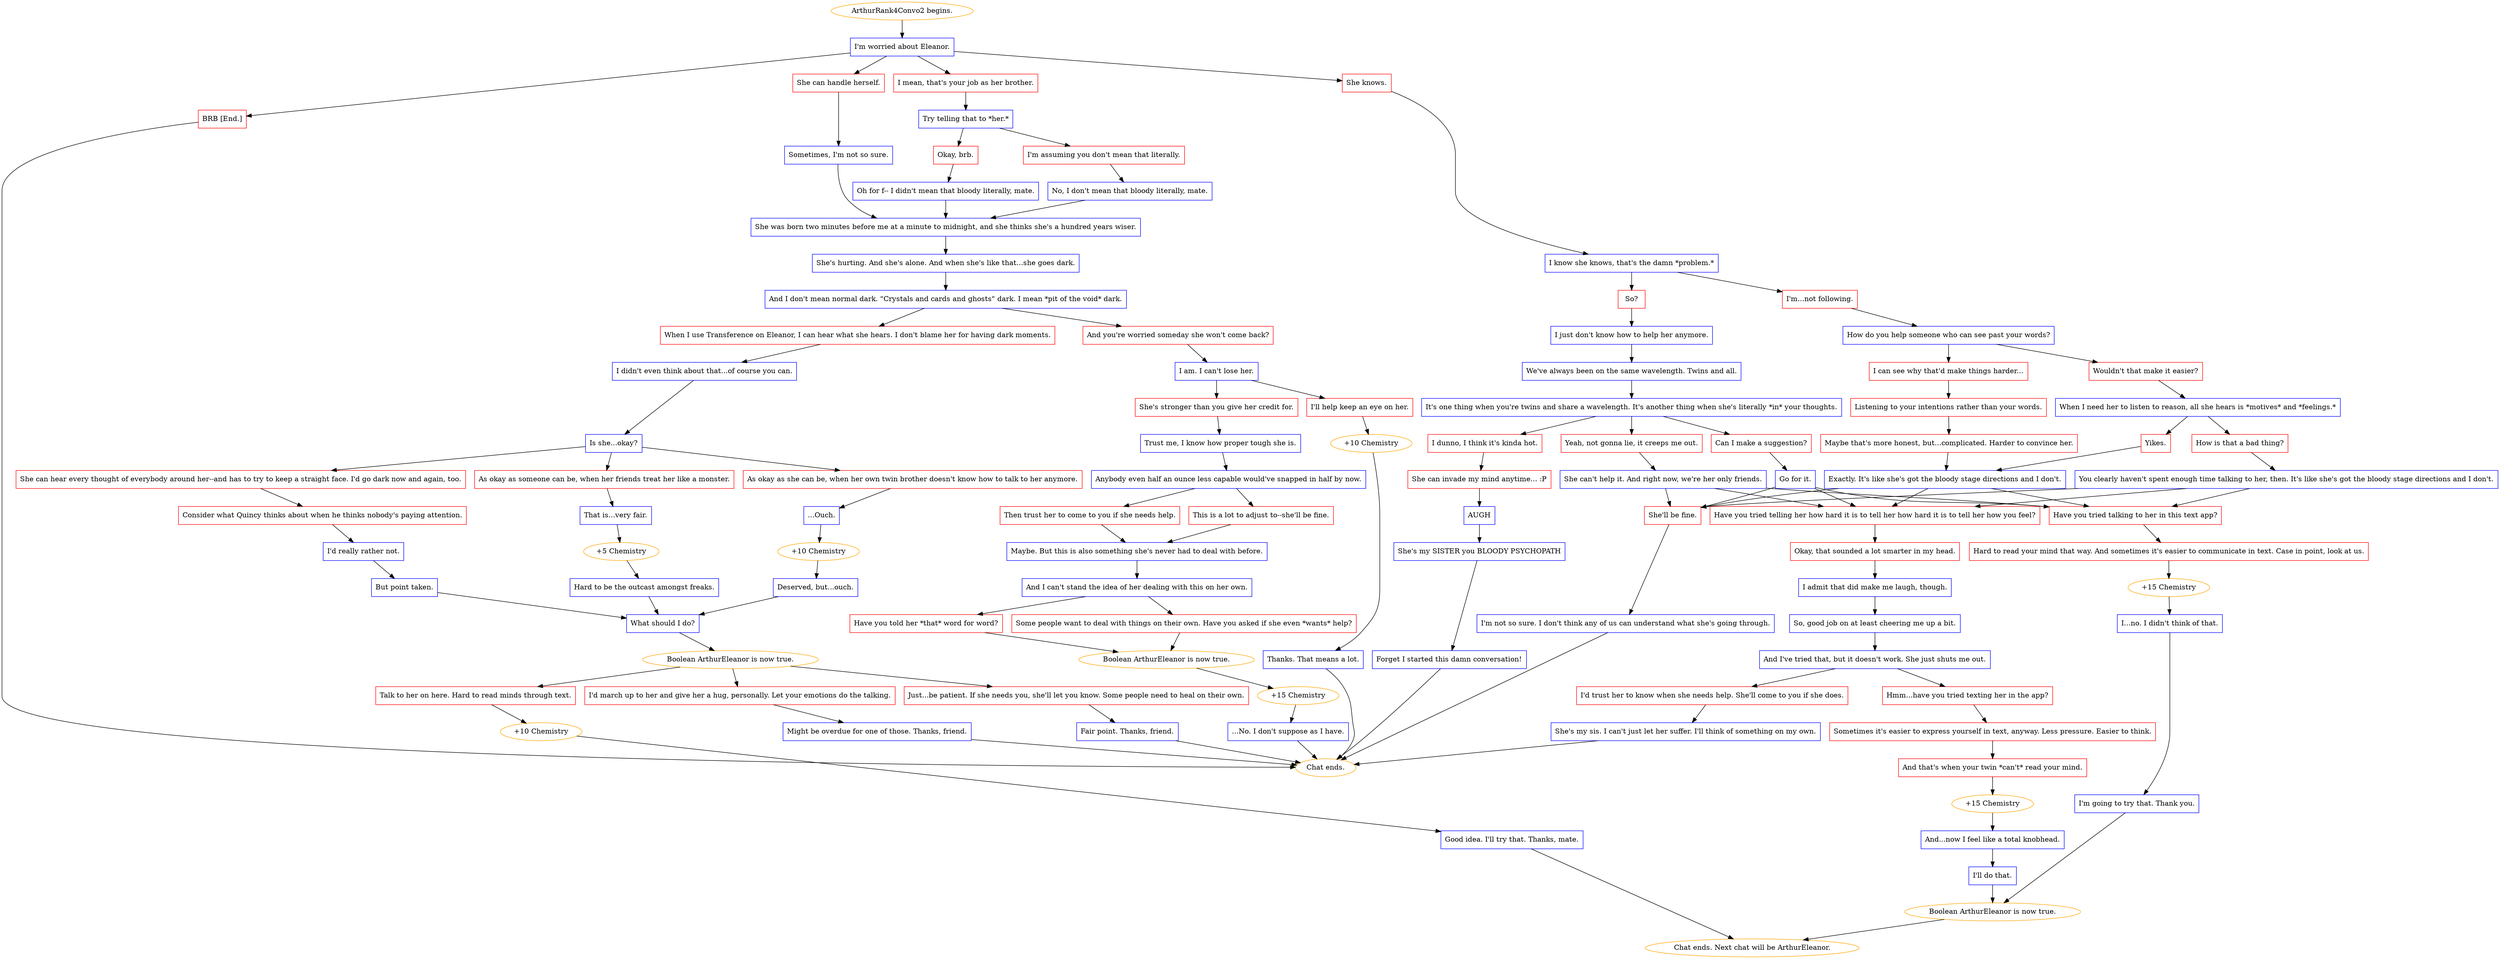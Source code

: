digraph {
	"ArthurRank4Convo2 begins." [color=orange];
		"ArthurRank4Convo2 begins." -> 1275;
	1275 [label="I'm worried about Eleanor.",shape=box,color=blue];
		1275 -> 1276;
		1275 -> 1277;
		1275 -> 1278;
		1275 -> 1279;
	1276 [label="She knows.",shape=box,color=red];
		1276 -> 1282;
	1277 [label="I mean, that's your job as her brother.",shape=box,color=red];
		1277 -> 1281;
	1278 [label="She can handle herself.",shape=box,color=red];
		1278 -> 1283;
	1279 [label="BRB [End.]",shape=box,color=red];
		1279 -> "Chat ends.";
	1282 [label="I know she knows, that's the damn *problem.*",shape=box,color=blue];
		1282 -> 1284;
		1282 -> 1285;
	1281 [label="Try telling that to *her.*",shape=box,color=blue];
		1281 -> 1291;
		1281 -> 1290;
	1283 [label="Sometimes, I'm not so sure.",shape=box,color=blue];
		1283 -> 1339;
	"Chat ends." [color=orange];
	1284 [label="So?",shape=box,color=red];
		1284 -> 1288;
	1285 [label="I'm...not following.",shape=box,color=red];
		1285 -> 1287;
	1291 [label="Okay, brb.",shape=box,color=red];
		1291 -> 1292;
	1290 [label="I'm assuming you don't mean that literally.",shape=box,color=red];
		1290 -> 1293;
	1339 [label="She was born two minutes before me at a minute to midnight, and she thinks she's a hundred years wiser.",shape=box,color=blue];
		1339 -> 1340;
	1288 [label="I just don't know how to help her anymore.",shape=box,color=blue];
		1288 -> 1295;
	1287 [label="How do you help someone who can see past your words?",shape=box,color=blue];
		1287 -> 1289;
		1287 -> 1286;
	1292 [label="Oh for f-- I didn't mean that bloody literally, mate.",shape=box,color=blue];
		1292 -> 1339;
	1293 [label="No, I don't mean that bloody literally, mate.",shape=box,color=blue];
		1293 -> 1339;
	1340 [label="She's hurting. And she's alone. And when she's like that...she goes dark.",shape=box,color=blue];
		1340 -> 1341;
	1295 [label="We've always been on the same wavelength. Twins and all.",shape=box,color=blue];
		1295 -> 1302;
	1289 [label="Wouldn't that make it easier?",shape=box,color=red];
		1289 -> 1294;
	1286 [label="I can see why that'd make things harder...",shape=box,color=red];
		1286 -> 1296;
	1341 [label="And I don't mean normal dark. \"Crystals and cards and ghosts\" dark. I mean *pit of the void* dark.",shape=box,color=blue];
		1341 -> 1342;
		1341 -> 1343;
	1302 [label="It's one thing when you're twins and share a wavelength. It's another thing when she's literally *in* your thoughts.",shape=box,color=blue];
		1302 -> 1303;
		1302 -> 1304;
		1302 -> 1305;
	1294 [label="When I need her to listen to reason, all she hears is *motives* and *feelings.*",shape=box,color=blue];
		1294 -> 1298;
		1294 -> 1299;
	1296 [label="Listening to your intentions rather than your words.",shape=box,color=red];
		1296 -> 1297;
	1342 [label="And you're worried someday she won't come back?",shape=box,color=red];
		1342 -> 1344;
	1343 [label="When I use Transference on Eleanor, I can hear what she hears. I don't blame her for having dark moments.",shape=box,color=red];
		1343 -> 1345;
	1303 [label="Yeah, not gonna lie, it creeps me out.",shape=box,color=red];
		1303 -> 1306;
	1304 [label="Can I make a suggestion?",shape=box,color=red];
		1304 -> 1307;
	1305 [label="I dunno, I think it's kinda hot.",shape=box,color=red];
		1305 -> 1308;
	1298 [label="How is that a bad thing?",shape=box,color=red];
		1298 -> 1300;
	1299 [label="Yikes.",shape=box,color=red];
		1299 -> 1301;
	1297 [label="Maybe that's more honest, but...complicated. Harder to convince her.",shape=box,color=red];
		1297 -> 1301;
	1344 [label="I am. I can't lose her.",shape=box,color=blue];
		1344 -> 1346;
		1344 -> 1347;
	1345 [label="I didn't even think about that...of course you can.",shape=box,color=blue];
		1345 -> 1360;
	1306 [label="She can't help it. And right now, we're her only friends.",shape=box,color=blue];
		1306 -> 1312;
		1306 -> 1311;
		1306 -> 1310;
	1307 [label="Go for it.",shape=box,color=blue];
		1307 -> 1312;
		1307 -> 1311;
		1307 -> 1310;
	1308 [label="She can invade my mind anytime... :P",shape=box,color=red];
		1308 -> 1309;
	1300 [label="You clearly haven't spent enough time talking to her, then. It's like she's got the bloody stage directions and I don't.",shape=box,color=blue];
		1300 -> 1312;
		1300 -> 1311;
		1300 -> 1310;
	1301 [label="Exactly. It's like she's got the bloody stage directions and I don't.",shape=box,color=blue];
		1301 -> 1312;
		1301 -> 1311;
		1301 -> 1310;
	1346 [label="She's stronger than you give her credit for.",shape=box,color=red];
		1346 -> 1348;
	1347 [label="I'll help keep an eye on her.",shape=box,color=red];
		1347 -> 1118;
	1360 [label="Is she...okay?",shape=box,color=blue];
		1360 -> 1361;
		1360 -> 1362;
		1360 -> 1363;
	1312 [label="She'll be fine.",shape=box,color=red];
		1312 -> 1313;
	1311 [label="Have you tried talking to her in this text app?",shape=box,color=red];
		1311 -> 1315;
	1310 [label="Have you tried telling her how hard it is to tell her how hard it is to tell her how you feel?",shape=box,color=red];
		1310 -> 1321;
	1309 [label="AUGH",shape=box,color=blue];
		1309 -> 1336;
	1348 [label="Trust me, I know how proper tough she is.",shape=box,color=blue];
		1348 -> 1349;
	1118 [label="+10 Chemistry",color=orange];
		1118 -> 2788;
	1361 [label="As okay as someone can be, when her friends treat her like a monster.",shape=box,color=red];
		1361 -> 1364;
	1362 [label="As okay as she can be, when her own twin brother doesn't know how to talk to her anymore.",shape=box,color=red];
		1362 -> 1365;
	1363 [label="She can hear every thought of everybody around her--and has to try to keep a straight face. I'd go dark now and again, too.",shape=box,color=red];
		1363 -> 1370;
	1313 [label="I'm not so sure. I don't think any of us can understand what she's going through.",shape=box,color=blue];
		1313 -> "Chat ends.";
	1315 [label="Hard to read your mind that way. And sometimes it's easier to communicate in text. Case in point, look at us.",shape=box,color=red];
		1315 -> 1318;
	1321 [label="Okay, that sounded a lot smarter in my head.",shape=box,color=red];
		1321 -> 1322;
	1336 [label="She's my SISTER you BLOODY PSYCHOPATH",shape=box,color=blue];
		1336 -> 1337;
	1349 [label="Anybody even half an ounce less capable would've snapped in half by now.",shape=box,color=blue];
		1349 -> 1350;
		1349 -> 1351;
	2788 [label="Thanks. That means a lot.",shape=box,color=blue];
		2788 -> "Chat ends.";
	1364 [label="That is...very fair.",shape=box,color=blue];
		1364 -> 1368;
	1365 [label="...Ouch.",shape=box,color=blue];
		1365 -> 1369;
	1370 [label="Consider what Quincy thinks about when he thinks nobody's paying attention.",shape=box,color=red];
		1370 -> 1371;
	1318 [label="+15 Chemistry",color=orange];
		1318 -> 1316;
	1322 [label="I admit that did make me laugh, though.",shape=box,color=blue];
		1322 -> 1323;
	1337 [label="Forget I started this damn conversation!",shape=box,color=blue];
		1337 -> "Chat ends.";
	1350 [label="This is a lot to adjust to--she'll be fine.",shape=box,color=red];
		1350 -> 1352;
	1351 [label="Then trust her to come to you if she needs help.",shape=box,color=red];
		1351 -> 1352;
	1368 [label="+5 Chemistry",color=orange];
		1368 -> 1367;
	1369 [label="+10 Chemistry",color=orange];
		1369 -> 1366;
	1371 [label="I'd really rather not.",shape=box,color=blue];
		1371 -> 1372;
	1316 [label="I...no. I didn't think of that.",shape=box,color=blue];
		1316 -> 1317;
	1323 [label="So, good job on at least cheering me up a bit.",shape=box,color=blue];
		1323 -> 1324;
	1352 [label="Maybe. But this is also something she's never had to deal with before.",shape=box,color=blue];
		1352 -> 1353;
	1367 [label="Hard to be the outcast amongst freaks.",shape=box,color=blue];
		1367 -> 1373;
	1366 [label="Deserved, but...ouch.",shape=box,color=blue];
		1366 -> 1373;
	1372 [label="But point taken.",shape=box,color=blue];
		1372 -> 1373;
	1317 [label="I'm going to try that. Thank you.",shape=box,color=blue];
		1317 -> "/EE/Types/Engine/SetBooleanDialogueNode:ArthurEleanor:Chat ends. Next chat will be ArthurEleanor.";
	1324 [label="And I've tried that, but it doesn't work. She just shuts me out.",shape=box,color=blue];
		1324 -> 1325;
		1324 -> 1326;
	1353 [label="And I can't stand the idea of her dealing with this on her own.",shape=box,color=blue];
		1353 -> 1355;
		1353 -> 1354;
	1373 [label="What should I do?",shape=box,color=blue];
		1373 -> "/EE/Types/Engine/SetBooleanDialogueNode:ArthurEleanor:1375:1376:1377";
	"/EE/Types/Engine/SetBooleanDialogueNode:ArthurEleanor:Chat ends. Next chat will be ArthurEleanor." [label="Boolean ArthurEleanor is now true.",color=orange];
		"/EE/Types/Engine/SetBooleanDialogueNode:ArthurEleanor:Chat ends. Next chat will be ArthurEleanor." -> "Chat ends. Next chat will be ArthurEleanor.";
	1325 [label="Hmm...have you tried texting her in the app?",shape=box,color=red];
		1325 -> 1330;
	1326 [label="I'd trust her to know when she needs help. She'll come to you if she does.",shape=box,color=red];
		1326 -> 1328;
	1355 [label="Some people want to deal with things on their own. Have you asked if she even *wants* help?",shape=box,color=red];
		1355 -> "/EE/Types/Engine/SetBooleanDialogueNode:ArthurEleanor:1358";
	1354 [label="Have you told her *that* word for word?",shape=box,color=red];
		1354 -> "/EE/Types/Engine/SetBooleanDialogueNode:ArthurEleanor:1358";
	"/EE/Types/Engine/SetBooleanDialogueNode:ArthurEleanor:1375:1376:1377" [label="Boolean ArthurEleanor is now true.",color=orange];
		"/EE/Types/Engine/SetBooleanDialogueNode:ArthurEleanor:1375:1376:1377" -> 1375;
		"/EE/Types/Engine/SetBooleanDialogueNode:ArthurEleanor:1375:1376:1377" -> 1376;
		"/EE/Types/Engine/SetBooleanDialogueNode:ArthurEleanor:1375:1376:1377" -> 1377;
	"Chat ends. Next chat will be ArthurEleanor." [color=orange];
	1330 [label="Sometimes it's easier to express yourself in text, anyway. Less pressure. Easier to think.",shape=box,color=red];
		1330 -> 1331;
	1328 [label="She's my sis. I can't just let her suffer. I'll think of something on my own.",shape=box,color=blue];
		1328 -> "Chat ends.";
	"/EE/Types/Engine/SetBooleanDialogueNode:ArthurEleanor:1358" [label="Boolean ArthurEleanor is now true.",color=orange];
		"/EE/Types/Engine/SetBooleanDialogueNode:ArthurEleanor:1358" -> 1358;
	1375 [label="I'd march up to her and give her a hug, personally. Let your emotions do the talking.",shape=box,color=red];
		1375 -> 1379;
	1376 [label="Talk to her on here. Hard to read minds through text.",shape=box,color=red];
		1376 -> 1382;
	1377 [label="Just...be patient. If she needs you, she'll let you know. Some people need to heal on their own.",shape=box,color=red];
		1377 -> 1380;
	1331 [label="And that's when your twin *can't* read your mind.",shape=box,color=red];
		1331 -> 1327;
	1358 [label="+15 Chemistry",color=orange];
		1358 -> 1357;
	1379 [label="Might be overdue for one of those. Thanks, friend.",shape=box,color=blue];
		1379 -> "Chat ends.";
	1382 [label="+10 Chemistry",color=orange];
		1382 -> 1378;
	1380 [label="Fair point. Thanks, friend.",shape=box,color=blue];
		1380 -> "Chat ends.";
	1327 [label="+15 Chemistry",color=orange];
		1327 -> 1332;
	1357 [label="...No. I don't suppose as I have.",shape=box,color=blue];
		1357 -> "Chat ends.";
	1378 [label="Good idea. I'll try that. Thanks, mate.",shape=box,color=blue];
		1378 -> "Chat ends. Next chat will be ArthurEleanor.";
	1332 [label="And...now I feel like a total knobhead.",shape=box,color=blue];
		1332 -> 1333;
	1333 [label="I'll do that.",shape=box,color=blue];
		1333 -> "/EE/Types/Engine/SetBooleanDialogueNode:ArthurEleanor:Chat ends. Next chat will be ArthurEleanor.";
}